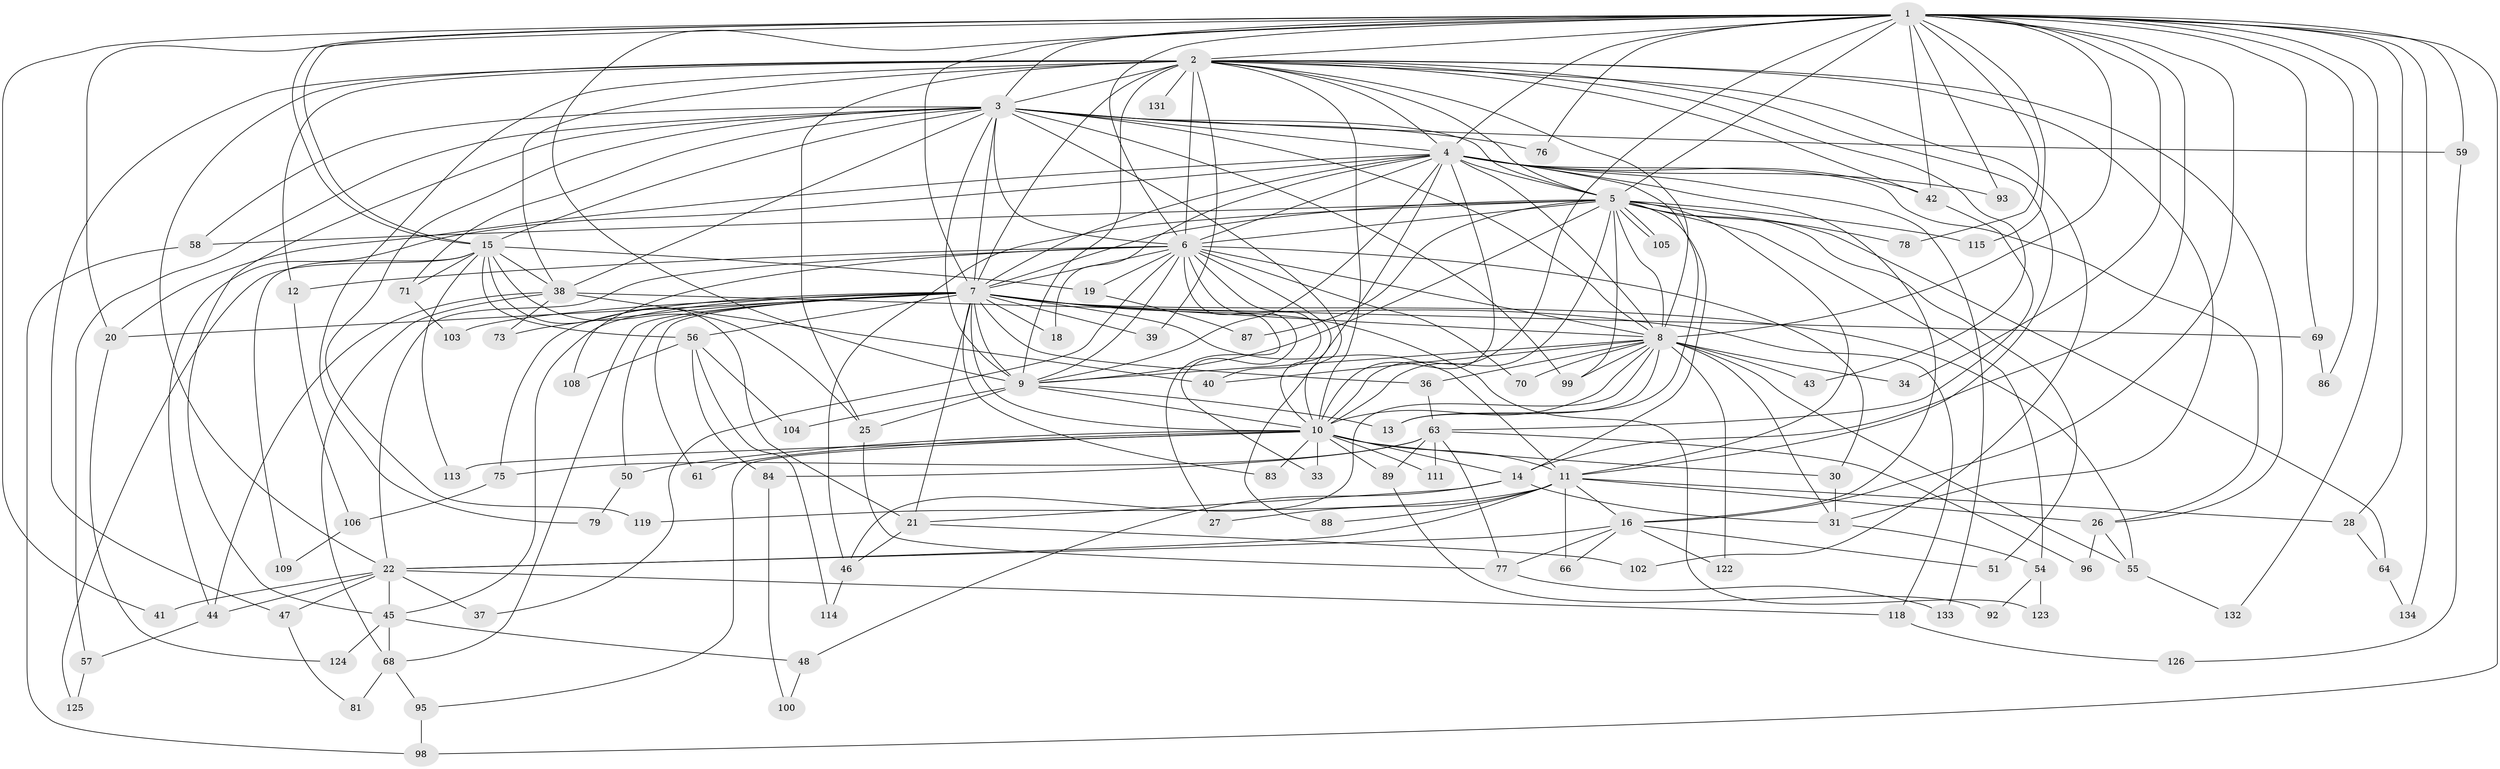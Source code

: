 // original degree distribution, {27: 0.014925373134328358, 26: 0.007462686567164179, 20: 0.014925373134328358, 19: 0.007462686567164179, 23: 0.007462686567164179, 21: 0.014925373134328358, 14: 0.007462686567164179, 10: 0.007462686567164179, 3: 0.26119402985074625, 6: 0.022388059701492536, 12: 0.007462686567164179, 8: 0.014925373134328358, 2: 0.5, 5: 0.03731343283582089, 7: 0.007462686567164179, 4: 0.05970149253731343, 9: 0.007462686567164179}
// Generated by graph-tools (version 1.1) at 2025/11/02/27/25 16:11:07]
// undirected, 100 vertices, 249 edges
graph export_dot {
graph [start="1"]
  node [color=gray90,style=filled];
  1 [super="+32"];
  2 [super="+112"];
  3 [super="+74"];
  4 [super="+35"];
  5 [super="+120"];
  6 [super="+62"];
  7 [super="+53"];
  8 [super="+52"];
  9 [super="+94"];
  10 [super="+60"];
  11 [super="+23"];
  12;
  13 [super="+91"];
  14 [super="+67"];
  15 [super="+17"];
  16 [super="+130"];
  18;
  19;
  20 [super="+29"];
  21 [super="+116"];
  22 [super="+24"];
  25 [super="+80"];
  26 [super="+82"];
  27;
  28;
  30;
  31 [super="+127"];
  33;
  34;
  36;
  37;
  38 [super="+90"];
  39;
  40 [super="+85"];
  41;
  42 [super="+49"];
  43;
  44 [super="+97"];
  45 [super="+117"];
  46 [super="+72"];
  47;
  48;
  50;
  51;
  54;
  55 [super="+110"];
  56;
  57 [super="+65"];
  58;
  59;
  61;
  63 [super="+121"];
  64;
  66;
  68 [super="+107"];
  69;
  70;
  71;
  73;
  75;
  76;
  77 [super="+101"];
  78;
  79;
  81;
  83;
  84;
  86;
  87;
  88;
  89;
  92;
  93;
  95;
  96;
  98 [super="+129"];
  99 [super="+128"];
  100;
  102;
  103;
  104;
  105;
  106;
  108;
  109;
  111;
  113;
  114;
  115;
  118;
  119;
  122;
  123;
  124;
  125;
  126;
  131;
  132;
  133;
  134;
  1 -- 2;
  1 -- 3;
  1 -- 4;
  1 -- 5;
  1 -- 6;
  1 -- 7;
  1 -- 8;
  1 -- 9 [weight=2];
  1 -- 10 [weight=2];
  1 -- 14;
  1 -- 15;
  1 -- 15;
  1 -- 16;
  1 -- 28;
  1 -- 34;
  1 -- 41;
  1 -- 42;
  1 -- 59;
  1 -- 69;
  1 -- 78;
  1 -- 86;
  1 -- 93;
  1 -- 115;
  1 -- 132;
  1 -- 134;
  1 -- 76;
  1 -- 20;
  1 -- 98;
  2 -- 3;
  2 -- 4;
  2 -- 5;
  2 -- 6;
  2 -- 7;
  2 -- 8;
  2 -- 9 [weight=2];
  2 -- 10;
  2 -- 11;
  2 -- 12;
  2 -- 22;
  2 -- 25;
  2 -- 31;
  2 -- 38;
  2 -- 39;
  2 -- 43;
  2 -- 47;
  2 -- 79;
  2 -- 102;
  2 -- 131 [weight=2];
  2 -- 42;
  2 -- 26;
  3 -- 4;
  3 -- 5;
  3 -- 6 [weight=2];
  3 -- 7;
  3 -- 8;
  3 -- 9;
  3 -- 10;
  3 -- 38;
  3 -- 57 [weight=2];
  3 -- 58;
  3 -- 59;
  3 -- 71;
  3 -- 119;
  3 -- 76;
  3 -- 15;
  3 -- 45;
  3 -- 99;
  4 -- 5;
  4 -- 6;
  4 -- 7;
  4 -- 8;
  4 -- 9;
  4 -- 10;
  4 -- 13;
  4 -- 18;
  4 -- 20;
  4 -- 26;
  4 -- 42;
  4 -- 44;
  4 -- 88;
  4 -- 93;
  4 -- 133;
  4 -- 16;
  5 -- 6;
  5 -- 7 [weight=2];
  5 -- 8;
  5 -- 9;
  5 -- 10;
  5 -- 14;
  5 -- 51;
  5 -- 54;
  5 -- 58;
  5 -- 64;
  5 -- 78;
  5 -- 87;
  5 -- 99;
  5 -- 105;
  5 -- 105;
  5 -- 115;
  5 -- 11;
  5 -- 46;
  6 -- 7;
  6 -- 8;
  6 -- 9;
  6 -- 10 [weight=2];
  6 -- 12;
  6 -- 19;
  6 -- 27;
  6 -- 30;
  6 -- 33;
  6 -- 37;
  6 -- 70;
  6 -- 108;
  6 -- 40;
  6 -- 22;
  7 -- 8;
  7 -- 9;
  7 -- 10;
  7 -- 18;
  7 -- 20;
  7 -- 21;
  7 -- 36;
  7 -- 39;
  7 -- 45;
  7 -- 50;
  7 -- 55;
  7 -- 56;
  7 -- 61;
  7 -- 68;
  7 -- 73;
  7 -- 75;
  7 -- 83;
  7 -- 118;
  7 -- 123;
  7 -- 103;
  7 -- 11;
  8 -- 9;
  8 -- 10;
  8 -- 34;
  8 -- 36;
  8 -- 40;
  8 -- 43;
  8 -- 46;
  8 -- 55;
  8 -- 70;
  8 -- 99;
  8 -- 122;
  8 -- 31;
  8 -- 13;
  9 -- 10;
  9 -- 13;
  9 -- 25;
  9 -- 104;
  10 -- 11;
  10 -- 30;
  10 -- 33;
  10 -- 50;
  10 -- 61;
  10 -- 83;
  10 -- 89;
  10 -- 95;
  10 -- 111;
  10 -- 113;
  10 -- 14;
  11 -- 16;
  11 -- 22;
  11 -- 27;
  11 -- 28;
  11 -- 66;
  11 -- 88;
  11 -- 119;
  11 -- 26;
  12 -- 106;
  14 -- 21;
  14 -- 48;
  14 -- 31;
  15 -- 19;
  15 -- 56;
  15 -- 71;
  15 -- 109;
  15 -- 113;
  15 -- 125;
  15 -- 25;
  15 -- 38;
  15 -- 21;
  16 -- 51;
  16 -- 66;
  16 -- 77;
  16 -- 122;
  16 -- 22;
  19 -- 87;
  20 -- 124;
  21 -- 46;
  21 -- 102;
  22 -- 37;
  22 -- 41;
  22 -- 45;
  22 -- 118;
  22 -- 44;
  22 -- 47;
  25 -- 77;
  26 -- 96;
  26 -- 55;
  28 -- 64;
  30 -- 31;
  31 -- 54;
  36 -- 63 [weight=2];
  38 -- 40;
  38 -- 68;
  38 -- 69;
  38 -- 73;
  38 -- 44;
  42 -- 63;
  44 -- 57;
  45 -- 48;
  45 -- 124;
  45 -- 68;
  46 -- 114;
  47 -- 81;
  48 -- 100;
  50 -- 79;
  54 -- 92;
  54 -- 123;
  55 -- 132;
  56 -- 84;
  56 -- 104;
  56 -- 108;
  56 -- 114;
  57 -- 125;
  58 -- 98;
  59 -- 126;
  63 -- 75;
  63 -- 77;
  63 -- 84;
  63 -- 89;
  63 -- 96;
  63 -- 111;
  64 -- 134;
  68 -- 81;
  68 -- 95;
  69 -- 86;
  71 -- 103;
  75 -- 106;
  77 -- 133;
  84 -- 100;
  89 -- 92;
  95 -- 98;
  106 -- 109;
  118 -- 126;
}
